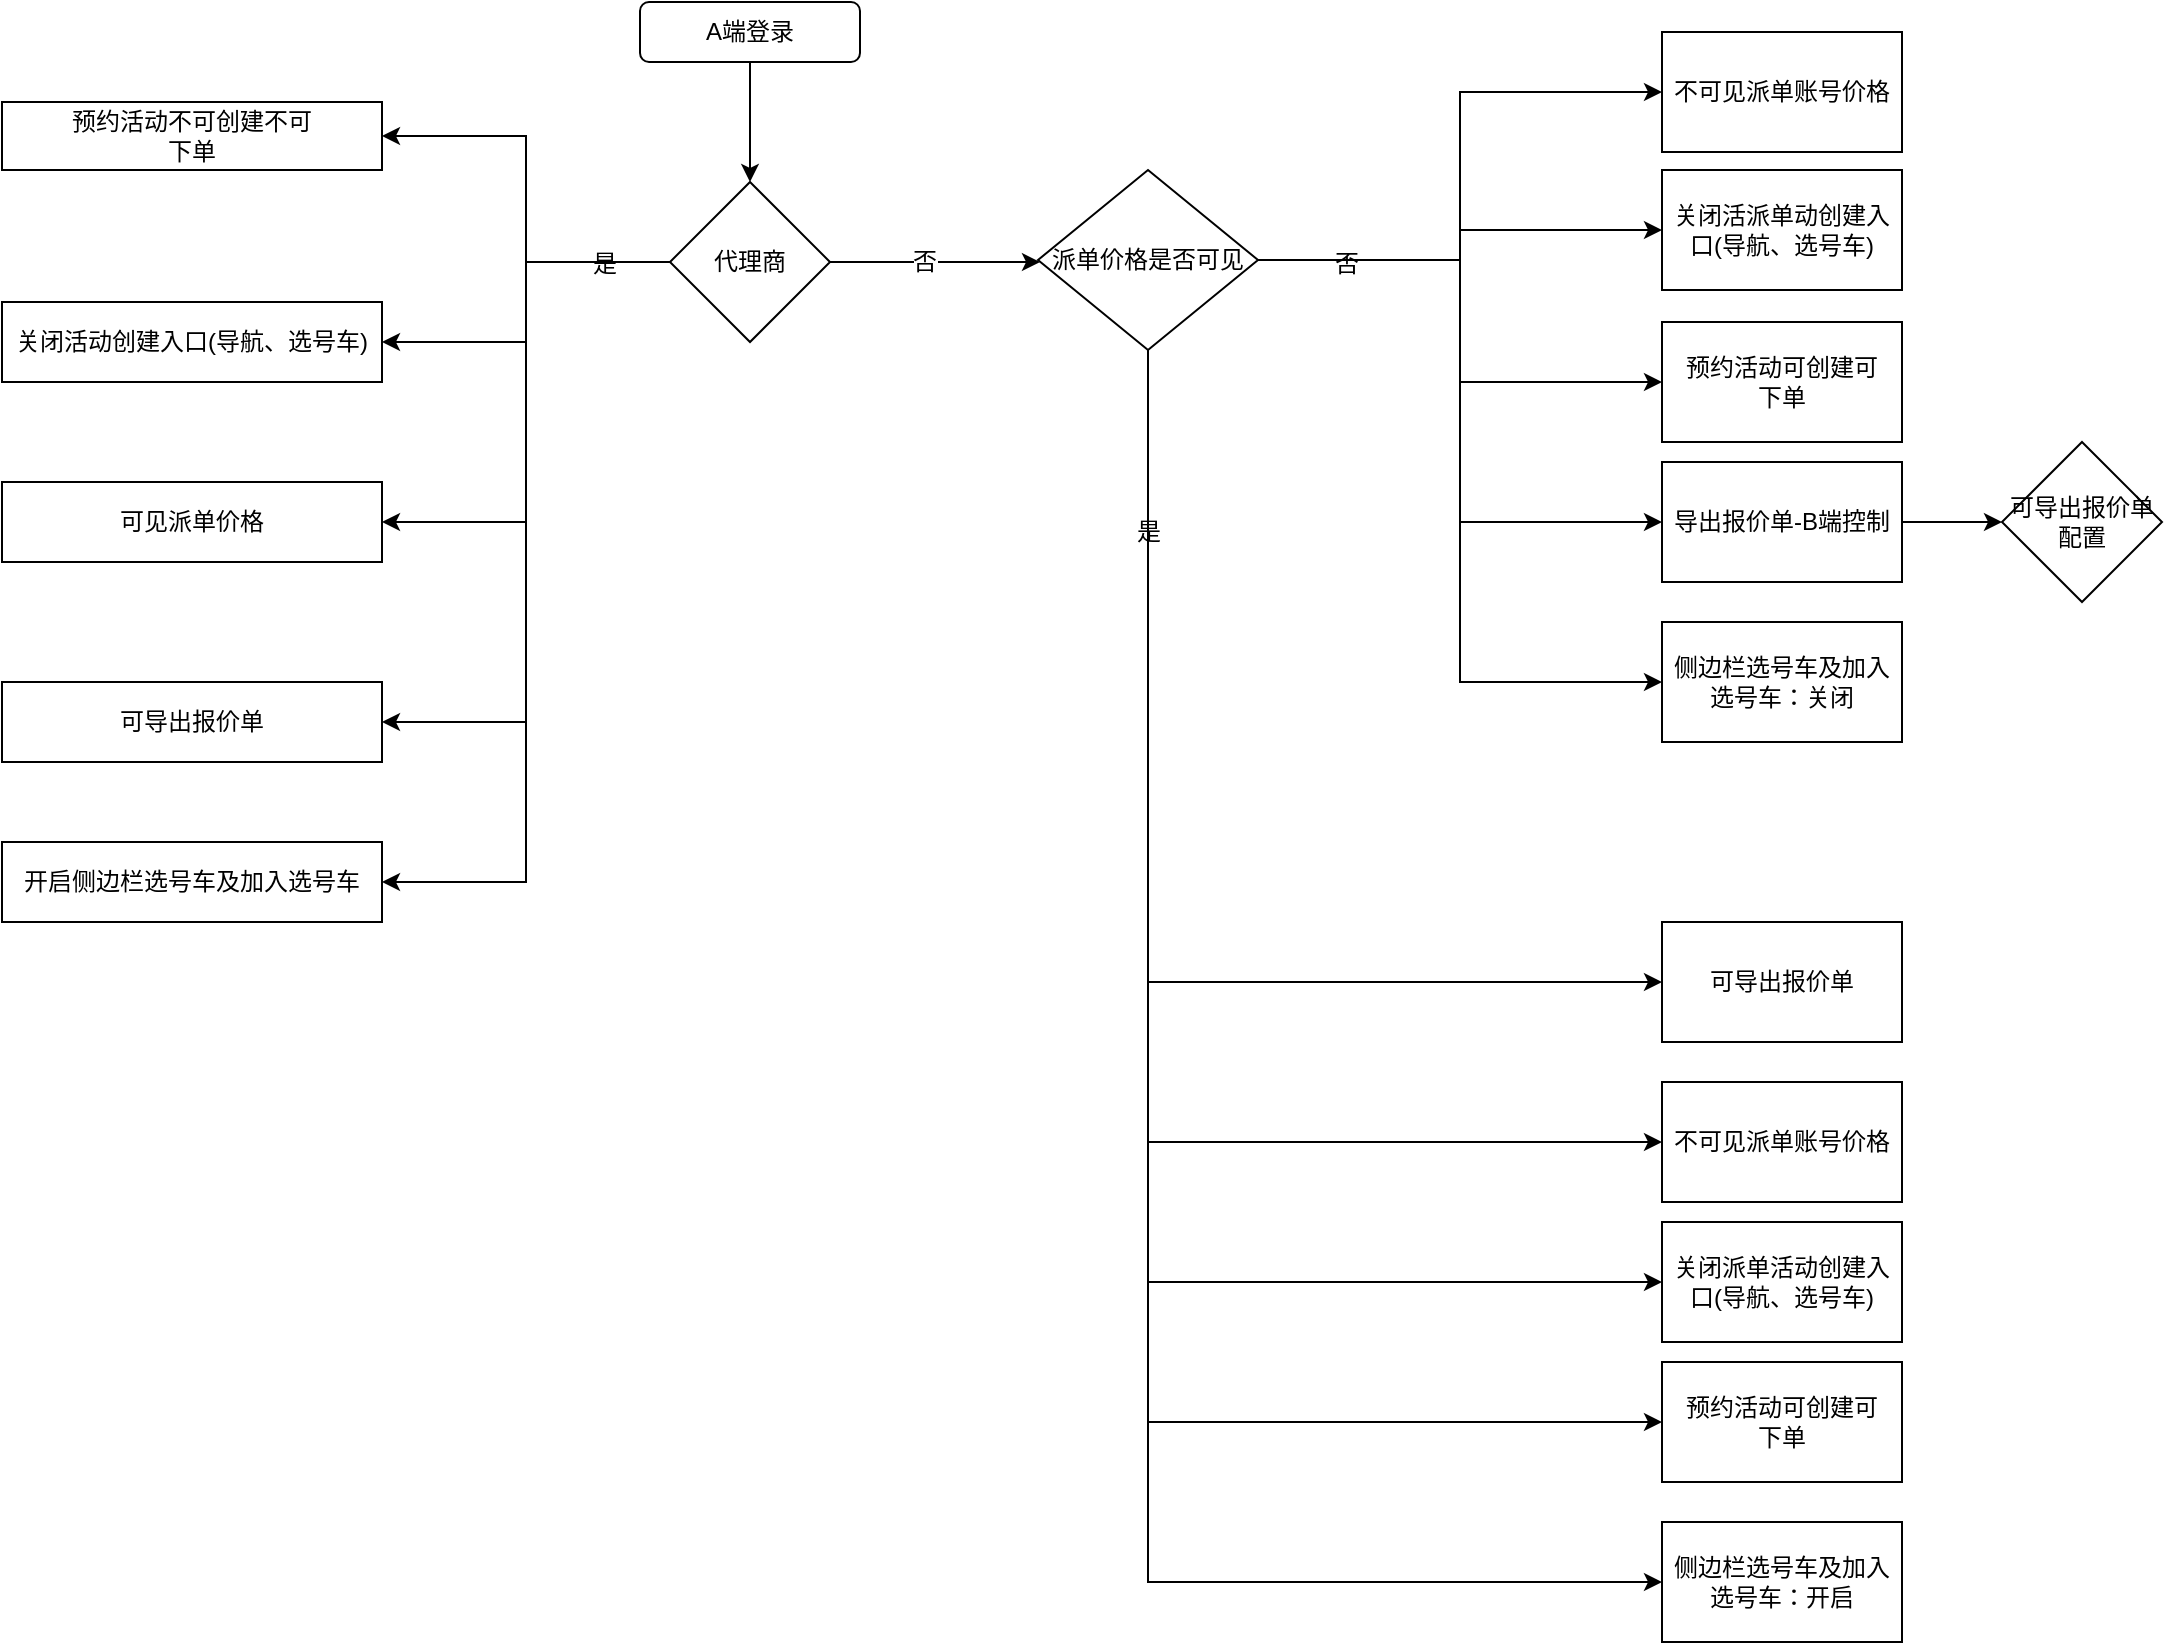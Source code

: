 <mxfile version="10.6.0" type="github"><diagram id="wxrmYWGyQj3wDC1goM4l" name="Page-1"><mxGraphModel dx="2569" dy="586" grid="1" gridSize="10" guides="1" tooltips="1" connect="1" arrows="1" fold="1" page="1" pageScale="1" pageWidth="1654" pageHeight="2336" math="0" shadow="0"><root><mxCell id="0"/><mxCell id="1" parent="0"/><mxCell id="C0fa6V3faPjGQdijWmMl-6" style="edgeStyle=orthogonalEdgeStyle;rounded=0;orthogonalLoop=1;jettySize=auto;html=1;exitX=0.5;exitY=1;exitDx=0;exitDy=0;entryX=0.5;entryY=0;entryDx=0;entryDy=0;" parent="1" source="C0fa6V3faPjGQdijWmMl-1" target="C0fa6V3faPjGQdijWmMl-2" edge="1"><mxGeometry relative="1" as="geometry"/></mxCell><mxCell id="C0fa6V3faPjGQdijWmMl-1" value="A端登录" style="rounded=1;whiteSpace=wrap;html=1;" parent="1" vertex="1"><mxGeometry x="209" y="30" width="110" height="30" as="geometry"/></mxCell><mxCell id="C0fa6V3faPjGQdijWmMl-5" style="edgeStyle=orthogonalEdgeStyle;rounded=0;orthogonalLoop=1;jettySize=auto;html=1;exitX=1;exitY=0.5;exitDx=0;exitDy=0;entryX=0;entryY=0.5;entryDx=0;entryDy=0;" parent="1" source="C0fa6V3faPjGQdijWmMl-2" edge="1"><mxGeometry relative="1" as="geometry"><mxPoint x="409" y="160" as="targetPoint"/></mxGeometry></mxCell><mxCell id="C0fa6V3faPjGQdijWmMl-7" value="否" style="text;html=1;resizable=0;points=[];align=center;verticalAlign=middle;labelBackgroundColor=#ffffff;" parent="C0fa6V3faPjGQdijWmMl-5" vertex="1" connectable="0"><mxGeometry x="-0.105" relative="1" as="geometry"><mxPoint as="offset"/></mxGeometry></mxCell><mxCell id="C0fa6V3faPjGQdijWmMl-8" style="edgeStyle=orthogonalEdgeStyle;rounded=0;orthogonalLoop=1;jettySize=auto;html=1;exitX=0;exitY=0.5;exitDx=0;exitDy=0;entryX=1;entryY=0.5;entryDx=0;entryDy=0;" parent="1" source="C0fa6V3faPjGQdijWmMl-2" target="C0fa6V3faPjGQdijWmMl-4" edge="1"><mxGeometry relative="1" as="geometry"/></mxCell><mxCell id="C0fa6V3faPjGQdijWmMl-13" style="edgeStyle=orthogonalEdgeStyle;rounded=0;orthogonalLoop=1;jettySize=auto;html=1;exitX=0;exitY=0.5;exitDx=0;exitDy=0;entryX=1;entryY=0.5;entryDx=0;entryDy=0;" parent="1" source="C0fa6V3faPjGQdijWmMl-2" target="C0fa6V3faPjGQdijWmMl-10" edge="1"><mxGeometry relative="1" as="geometry"/></mxCell><mxCell id="C0fa6V3faPjGQdijWmMl-15" style="edgeStyle=orthogonalEdgeStyle;rounded=0;orthogonalLoop=1;jettySize=auto;html=1;exitX=0;exitY=0.5;exitDx=0;exitDy=0;entryX=1;entryY=0.5;entryDx=0;entryDy=0;" parent="1" source="C0fa6V3faPjGQdijWmMl-2" target="C0fa6V3faPjGQdijWmMl-14" edge="1"><mxGeometry relative="1" as="geometry"/></mxCell><mxCell id="C0fa6V3faPjGQdijWmMl-17" style="edgeStyle=orthogonalEdgeStyle;rounded=0;orthogonalLoop=1;jettySize=auto;html=1;exitX=0;exitY=0.5;exitDx=0;exitDy=0;entryX=1;entryY=0.5;entryDx=0;entryDy=0;" parent="1" source="C0fa6V3faPjGQdijWmMl-2" target="C0fa6V3faPjGQdijWmMl-16" edge="1"><mxGeometry relative="1" as="geometry"/></mxCell><mxCell id="C0fa6V3faPjGQdijWmMl-34" value="是" style="text;html=1;resizable=0;points=[];align=center;verticalAlign=middle;labelBackgroundColor=#ffffff;" parent="C0fa6V3faPjGQdijWmMl-17" vertex="1" connectable="0"><mxGeometry x="-0.82" y="1" relative="1" as="geometry"><mxPoint as="offset"/></mxGeometry></mxCell><mxCell id="N9hUqz6gLwdHp6wGwGon-6" style="edgeStyle=orthogonalEdgeStyle;rounded=0;orthogonalLoop=1;jettySize=auto;html=1;exitX=0;exitY=0.5;exitDx=0;exitDy=0;entryX=1;entryY=0.5;entryDx=0;entryDy=0;" parent="1" source="C0fa6V3faPjGQdijWmMl-2" target="N9hUqz6gLwdHp6wGwGon-1" edge="1"><mxGeometry relative="1" as="geometry"/></mxCell><mxCell id="C0fa6V3faPjGQdijWmMl-2" value="代理商" style="rhombus;whiteSpace=wrap;html=1;" parent="1" vertex="1"><mxGeometry x="224" y="120" width="80" height="80" as="geometry"/></mxCell><mxCell id="C0fa6V3faPjGQdijWmMl-4" value="预约活动不可创建不可&lt;br&gt;下单" style="rounded=0;whiteSpace=wrap;html=1;" parent="1" vertex="1"><mxGeometry x="-110" y="80" width="190" height="34" as="geometry"/></mxCell><mxCell id="C0fa6V3faPjGQdijWmMl-19" value="" style="edgeStyle=orthogonalEdgeStyle;rounded=0;orthogonalLoop=1;jettySize=auto;html=1;exitX=0.5;exitY=1;exitDx=0;exitDy=0;entryX=0;entryY=0.5;entryDx=0;entryDy=0;" parent="1" source="C0fa6V3faPjGQdijWmMl-9" target="C0fa6V3faPjGQdijWmMl-29" edge="1"><mxGeometry relative="1" as="geometry"><mxPoint x="463" y="380" as="targetPoint"/></mxGeometry></mxCell><mxCell id="C0fa6V3faPjGQdijWmMl-21" value="" style="edgeStyle=orthogonalEdgeStyle;rounded=0;orthogonalLoop=1;jettySize=auto;html=1;exitX=1;exitY=0.5;exitDx=0;exitDy=0;entryX=0;entryY=0.5;entryDx=0;entryDy=0;" parent="1" source="C0fa6V3faPjGQdijWmMl-9" target="C0fa6V3faPjGQdijWmMl-20" edge="1"><mxGeometry relative="1" as="geometry"/></mxCell><mxCell id="C0fa6V3faPjGQdijWmMl-25" style="edgeStyle=orthogonalEdgeStyle;rounded=0;orthogonalLoop=1;jettySize=auto;html=1;exitX=1;exitY=0.5;exitDx=0;exitDy=0;entryX=0;entryY=0.5;entryDx=0;entryDy=0;" parent="1" source="C0fa6V3faPjGQdijWmMl-9" target="C0fa6V3faPjGQdijWmMl-23" edge="1"><mxGeometry relative="1" as="geometry"/></mxCell><mxCell id="C0fa6V3faPjGQdijWmMl-26" style="edgeStyle=orthogonalEdgeStyle;rounded=0;orthogonalLoop=1;jettySize=auto;html=1;exitX=1;exitY=0.5;exitDx=0;exitDy=0;entryX=0;entryY=0.5;entryDx=0;entryDy=0;" parent="1" source="C0fa6V3faPjGQdijWmMl-9" target="C0fa6V3faPjGQdijWmMl-24" edge="1"><mxGeometry relative="1" as="geometry"/></mxCell><mxCell id="C0fa6V3faPjGQdijWmMl-33" value="否" style="text;html=1;resizable=0;points=[];align=center;verticalAlign=middle;labelBackgroundColor=#ffffff;" parent="C0fa6V3faPjGQdijWmMl-26" vertex="1" connectable="0"><mxGeometry x="-0.67" y="-2" relative="1" as="geometry"><mxPoint as="offset"/></mxGeometry></mxCell><mxCell id="C0fa6V3faPjGQdijWmMl-30" style="edgeStyle=orthogonalEdgeStyle;rounded=0;orthogonalLoop=1;jettySize=auto;html=1;exitX=0.5;exitY=1;exitDx=0;exitDy=0;entryX=0;entryY=0.5;entryDx=0;entryDy=0;" parent="1" source="C0fa6V3faPjGQdijWmMl-9" target="C0fa6V3faPjGQdijWmMl-27" edge="1"><mxGeometry relative="1" as="geometry"/></mxCell><mxCell id="C0fa6V3faPjGQdijWmMl-31" style="edgeStyle=orthogonalEdgeStyle;rounded=0;orthogonalLoop=1;jettySize=auto;html=1;exitX=0.5;exitY=1;exitDx=0;exitDy=0;entryX=0;entryY=0.5;entryDx=0;entryDy=0;" parent="1" source="C0fa6V3faPjGQdijWmMl-9" target="C0fa6V3faPjGQdijWmMl-28" edge="1"><mxGeometry relative="1" as="geometry"/></mxCell><mxCell id="C0fa6V3faPjGQdijWmMl-32" value="是" style="text;html=1;resizable=0;points=[];align=center;verticalAlign=middle;labelBackgroundColor=#ffffff;" parent="C0fa6V3faPjGQdijWmMl-31" vertex="1" connectable="0"><mxGeometry x="-0.772" relative="1" as="geometry"><mxPoint as="offset"/></mxGeometry></mxCell><mxCell id="N9hUqz6gLwdHp6wGwGon-4" style="edgeStyle=orthogonalEdgeStyle;rounded=0;orthogonalLoop=1;jettySize=auto;html=1;exitX=1;exitY=0.5;exitDx=0;exitDy=0;entryX=0;entryY=0.5;entryDx=0;entryDy=0;" parent="1" source="C0fa6V3faPjGQdijWmMl-9" target="N9hUqz6gLwdHp6wGwGon-3" edge="1"><mxGeometry relative="1" as="geometry"/></mxCell><mxCell id="N9hUqz6gLwdHp6wGwGon-5" style="edgeStyle=orthogonalEdgeStyle;rounded=0;orthogonalLoop=1;jettySize=auto;html=1;exitX=0.5;exitY=1;exitDx=0;exitDy=0;entryX=0;entryY=0.5;entryDx=0;entryDy=0;" parent="1" source="C0fa6V3faPjGQdijWmMl-9" target="N9hUqz6gLwdHp6wGwGon-2" edge="1"><mxGeometry relative="1" as="geometry"/></mxCell><mxCell id="N9hUqz6gLwdHp6wGwGon-11" style="edgeStyle=orthogonalEdgeStyle;rounded=0;orthogonalLoop=1;jettySize=auto;html=1;exitX=1;exitY=0.5;exitDx=0;exitDy=0;entryX=0;entryY=0.5;entryDx=0;entryDy=0;" parent="1" source="C0fa6V3faPjGQdijWmMl-9" target="N9hUqz6gLwdHp6wGwGon-10" edge="1"><mxGeometry relative="1" as="geometry"/></mxCell><mxCell id="N9hUqz6gLwdHp6wGwGon-13" style="edgeStyle=orthogonalEdgeStyle;rounded=0;orthogonalLoop=1;jettySize=auto;html=1;exitX=0.5;exitY=1;exitDx=0;exitDy=0;entryX=0;entryY=0.5;entryDx=0;entryDy=0;" parent="1" source="C0fa6V3faPjGQdijWmMl-9" target="N9hUqz6gLwdHp6wGwGon-12" edge="1"><mxGeometry relative="1" as="geometry"/></mxCell><mxCell id="C0fa6V3faPjGQdijWmMl-9" value="&lt;span&gt;派单价格是否可见&lt;/span&gt;" style="rhombus;whiteSpace=wrap;html=1;" parent="1" vertex="1"><mxGeometry x="408" y="114" width="110" height="90" as="geometry"/></mxCell><mxCell id="C0fa6V3faPjGQdijWmMl-10" value="关闭活动创建入口(导航、选号车)" style="rounded=0;whiteSpace=wrap;html=1;" parent="1" vertex="1"><mxGeometry x="-110" y="180" width="190" height="40" as="geometry"/></mxCell><mxCell id="C0fa6V3faPjGQdijWmMl-14" value="可见派单价格" style="rounded=0;whiteSpace=wrap;html=1;" parent="1" vertex="1"><mxGeometry x="-110" y="270" width="190" height="40" as="geometry"/></mxCell><mxCell id="C0fa6V3faPjGQdijWmMl-16" value="可导出报价单" style="rounded=0;whiteSpace=wrap;html=1;" parent="1" vertex="1"><mxGeometry x="-110" y="370" width="190" height="40" as="geometry"/></mxCell><mxCell id="C0fa6V3faPjGQdijWmMl-20" value="不可见派单账号价格" style="rounded=0;whiteSpace=wrap;html=1;" parent="1" vertex="1"><mxGeometry x="720" y="45" width="120" height="60" as="geometry"/></mxCell><mxCell id="C0fa6V3faPjGQdijWmMl-23" value="关闭活派单动创建入口(导航、选号车)" style="rounded=0;whiteSpace=wrap;html=1;" parent="1" vertex="1"><mxGeometry x="720" y="114" width="120" height="60" as="geometry"/></mxCell><mxCell id="C0fa6V3faPjGQdijWmMl-24" value="预约活动可创建可&lt;br&gt;下单" style="rounded=0;whiteSpace=wrap;html=1;" parent="1" vertex="1"><mxGeometry x="720" y="190" width="120" height="60" as="geometry"/></mxCell><mxCell id="C0fa6V3faPjGQdijWmMl-27" value="关闭派单活动创建入口(导航、选号车)" style="rounded=0;whiteSpace=wrap;html=1;" parent="1" vertex="1"><mxGeometry x="720" y="640" width="120" height="60" as="geometry"/></mxCell><mxCell id="C0fa6V3faPjGQdijWmMl-28" value="预约活动可创建可&lt;br&gt;下单" style="rounded=0;whiteSpace=wrap;html=1;" parent="1" vertex="1"><mxGeometry x="720" y="710" width="120" height="60" as="geometry"/></mxCell><mxCell id="C0fa6V3faPjGQdijWmMl-29" value="不可见派单账号价格" style="rounded=0;whiteSpace=wrap;html=1;" parent="1" vertex="1"><mxGeometry x="720" y="570" width="120" height="60" as="geometry"/></mxCell><mxCell id="N9hUqz6gLwdHp6wGwGon-1" value="开启侧边栏选号车及加入选号车&lt;br&gt;" style="rounded=0;whiteSpace=wrap;html=1;" parent="1" vertex="1"><mxGeometry x="-110" y="450" width="190" height="40" as="geometry"/></mxCell><mxCell id="N9hUqz6gLwdHp6wGwGon-2" value="可导出报价单" style="rounded=0;whiteSpace=wrap;html=1;" parent="1" vertex="1"><mxGeometry x="720" y="490" width="120" height="60" as="geometry"/></mxCell><mxCell id="62-6lItDlVr4V-222ki6-3" style="edgeStyle=orthogonalEdgeStyle;rounded=0;orthogonalLoop=1;jettySize=auto;html=1;exitX=1;exitY=0.5;exitDx=0;exitDy=0;entryX=0;entryY=0.5;entryDx=0;entryDy=0;" edge="1" parent="1" source="N9hUqz6gLwdHp6wGwGon-3" target="62-6lItDlVr4V-222ki6-2"><mxGeometry relative="1" as="geometry"/></mxCell><mxCell id="N9hUqz6gLwdHp6wGwGon-3" value="导出报价单-B端控制" style="rounded=0;whiteSpace=wrap;html=1;" parent="1" vertex="1"><mxGeometry x="720" y="260" width="120" height="60" as="geometry"/></mxCell><mxCell id="N9hUqz6gLwdHp6wGwGon-10" value="&lt;span&gt;侧边栏选号车及加入选号车：关闭&lt;/span&gt;" style="rounded=0;whiteSpace=wrap;html=1;" parent="1" vertex="1"><mxGeometry x="720" y="340" width="120" height="60" as="geometry"/></mxCell><mxCell id="N9hUqz6gLwdHp6wGwGon-12" value="&lt;span&gt;侧边栏选号车及加入选号车：开启&lt;/span&gt;" style="rounded=0;whiteSpace=wrap;html=1;" parent="1" vertex="1"><mxGeometry x="720" y="790" width="120" height="60" as="geometry"/></mxCell><mxCell id="62-6lItDlVr4V-222ki6-2" value="可导出报价单配置" style="rhombus;whiteSpace=wrap;html=1;" vertex="1" parent="1"><mxGeometry x="890" y="250" width="80" height="80" as="geometry"/></mxCell></root></mxGraphModel></diagram></mxfile>